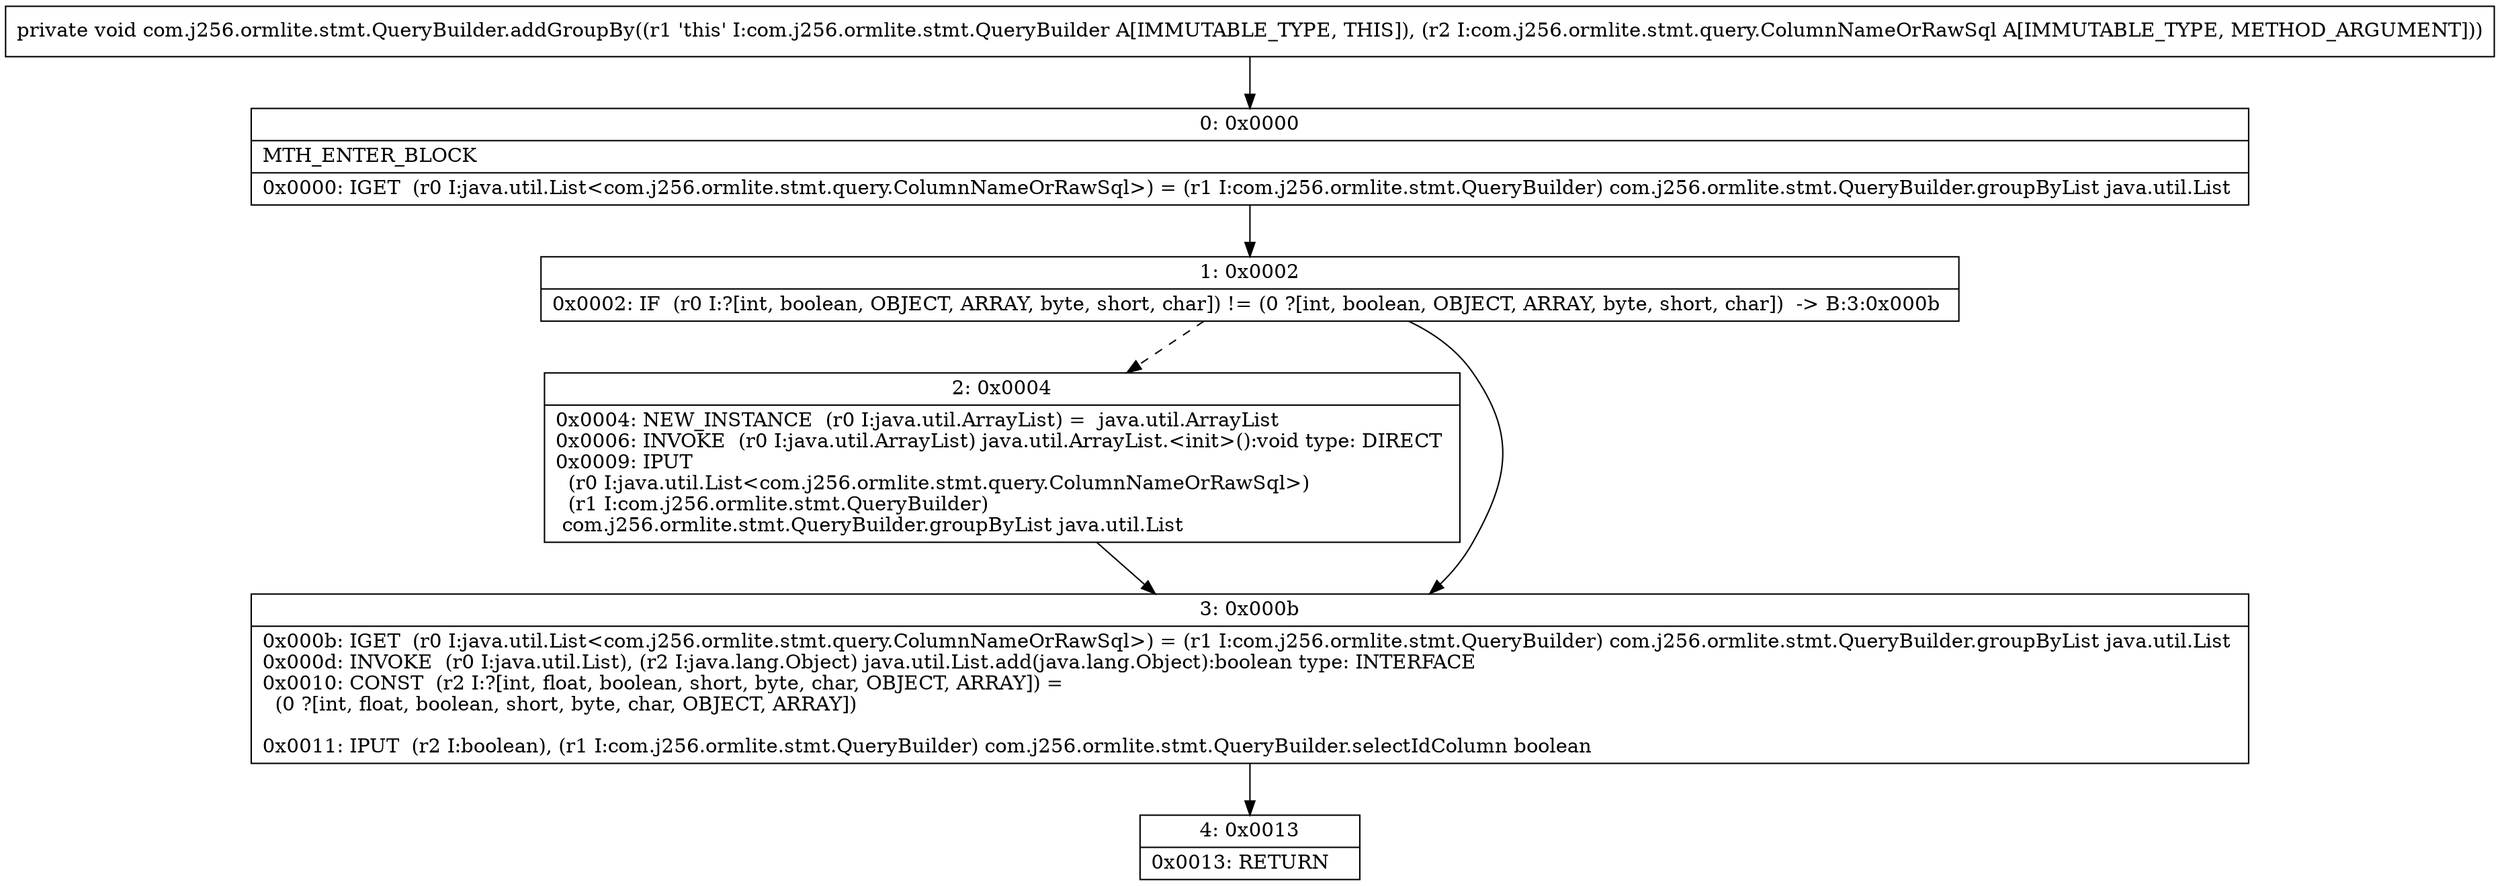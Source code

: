 digraph "CFG forcom.j256.ormlite.stmt.QueryBuilder.addGroupBy(Lcom\/j256\/ormlite\/stmt\/query\/ColumnNameOrRawSql;)V" {
Node_0 [shape=record,label="{0\:\ 0x0000|MTH_ENTER_BLOCK\l|0x0000: IGET  (r0 I:java.util.List\<com.j256.ormlite.stmt.query.ColumnNameOrRawSql\>) = (r1 I:com.j256.ormlite.stmt.QueryBuilder) com.j256.ormlite.stmt.QueryBuilder.groupByList java.util.List \l}"];
Node_1 [shape=record,label="{1\:\ 0x0002|0x0002: IF  (r0 I:?[int, boolean, OBJECT, ARRAY, byte, short, char]) != (0 ?[int, boolean, OBJECT, ARRAY, byte, short, char])  \-\> B:3:0x000b \l}"];
Node_2 [shape=record,label="{2\:\ 0x0004|0x0004: NEW_INSTANCE  (r0 I:java.util.ArrayList) =  java.util.ArrayList \l0x0006: INVOKE  (r0 I:java.util.ArrayList) java.util.ArrayList.\<init\>():void type: DIRECT \l0x0009: IPUT  \l  (r0 I:java.util.List\<com.j256.ormlite.stmt.query.ColumnNameOrRawSql\>)\l  (r1 I:com.j256.ormlite.stmt.QueryBuilder)\l com.j256.ormlite.stmt.QueryBuilder.groupByList java.util.List \l}"];
Node_3 [shape=record,label="{3\:\ 0x000b|0x000b: IGET  (r0 I:java.util.List\<com.j256.ormlite.stmt.query.ColumnNameOrRawSql\>) = (r1 I:com.j256.ormlite.stmt.QueryBuilder) com.j256.ormlite.stmt.QueryBuilder.groupByList java.util.List \l0x000d: INVOKE  (r0 I:java.util.List), (r2 I:java.lang.Object) java.util.List.add(java.lang.Object):boolean type: INTERFACE \l0x0010: CONST  (r2 I:?[int, float, boolean, short, byte, char, OBJECT, ARRAY]) = \l  (0 ?[int, float, boolean, short, byte, char, OBJECT, ARRAY])\l \l0x0011: IPUT  (r2 I:boolean), (r1 I:com.j256.ormlite.stmt.QueryBuilder) com.j256.ormlite.stmt.QueryBuilder.selectIdColumn boolean \l}"];
Node_4 [shape=record,label="{4\:\ 0x0013|0x0013: RETURN   \l}"];
MethodNode[shape=record,label="{private void com.j256.ormlite.stmt.QueryBuilder.addGroupBy((r1 'this' I:com.j256.ormlite.stmt.QueryBuilder A[IMMUTABLE_TYPE, THIS]), (r2 I:com.j256.ormlite.stmt.query.ColumnNameOrRawSql A[IMMUTABLE_TYPE, METHOD_ARGUMENT])) }"];
MethodNode -> Node_0;
Node_0 -> Node_1;
Node_1 -> Node_2[style=dashed];
Node_1 -> Node_3;
Node_2 -> Node_3;
Node_3 -> Node_4;
}


